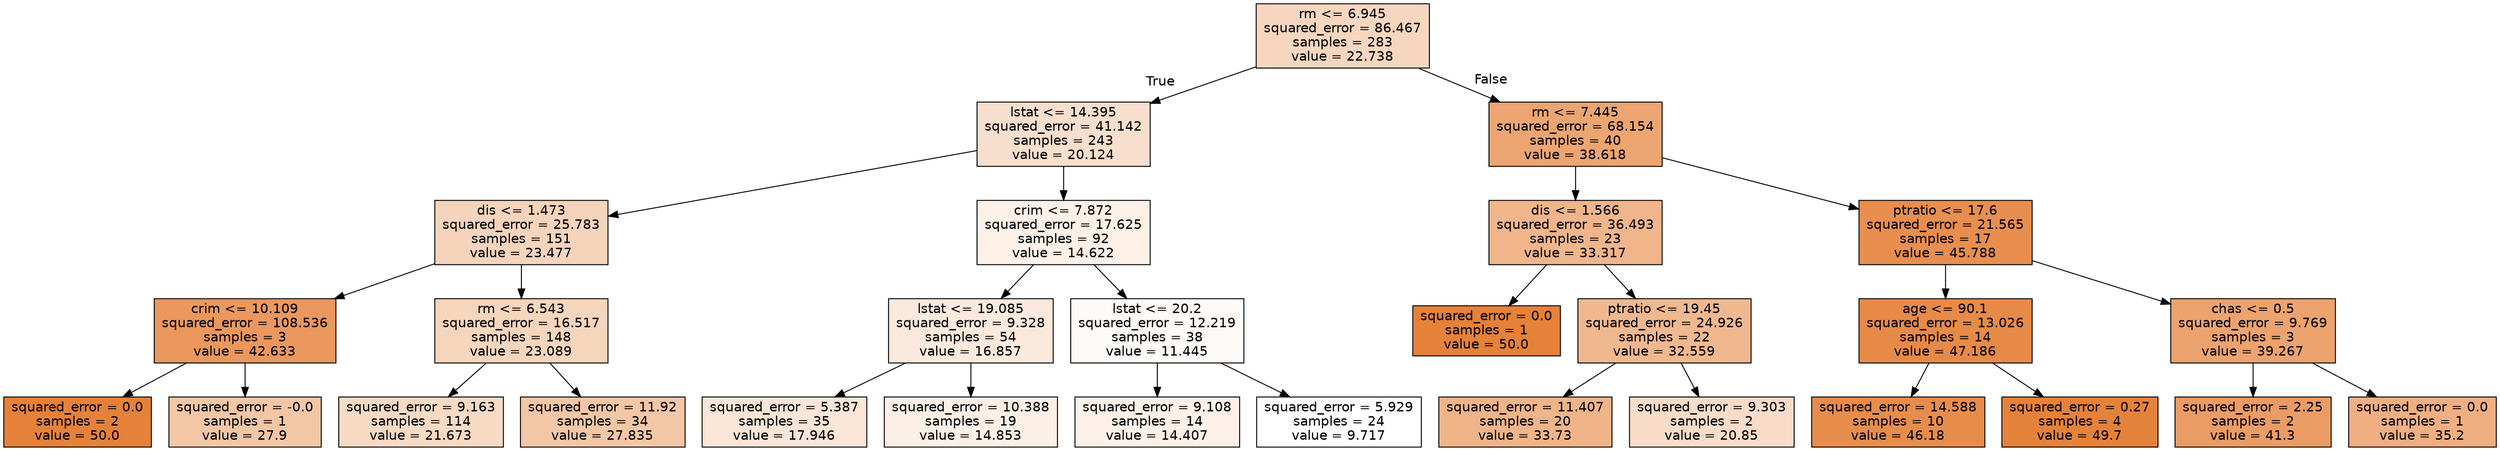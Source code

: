 digraph Tree {
node [shape=box, style="filled", color="black", fontname="helvetica"] ;
edge [fontname="helvetica"] ;
0 [label="rm <= 6.945\nsquared_error = 86.467\nsamples = 283\nvalue = 22.738", fillcolor="#f7d6bf"] ;
1 [label="lstat <= 14.395\nsquared_error = 41.142\nsamples = 243\nvalue = 20.124", fillcolor="#f8decc"] ;
0 -> 1 [labeldistance=2.5, labelangle=45, headlabel="True"] ;
2 [label="dis <= 1.473\nsquared_error = 25.783\nsamples = 151\nvalue = 23.477", fillcolor="#f6d4bb"] ;
1 -> 2 ;
3 [label="crim <= 10.109\nsquared_error = 108.536\nsamples = 3\nvalue = 42.633", fillcolor="#ea985d"] ;
2 -> 3 ;
4 [label="squared_error = 0.0\nsamples = 2\nvalue = 50.0", fillcolor="#e58139"] ;
3 -> 4 ;
5 [label="squared_error = -0.0\nsamples = 1\nvalue = 27.9", fillcolor="#f3c6a6"] ;
3 -> 5 ;
6 [label="rm <= 6.543\nsquared_error = 16.517\nsamples = 148\nvalue = 23.089", fillcolor="#f6d5bd"] ;
2 -> 6 ;
7 [label="squared_error = 9.163\nsamples = 114\nvalue = 21.673", fillcolor="#f7dac4"] ;
6 -> 7 ;
8 [label="squared_error = 11.92\nsamples = 34\nvalue = 27.835", fillcolor="#f3c6a6"] ;
6 -> 8 ;
9 [label="crim <= 7.872\nsquared_error = 17.625\nsamples = 92\nvalue = 14.622", fillcolor="#fcf0e7"] ;
1 -> 9 ;
10 [label="lstat <= 19.085\nsquared_error = 9.328\nsamples = 54\nvalue = 16.857", fillcolor="#fae9dc"] ;
9 -> 10 ;
11 [label="squared_error = 5.387\nsamples = 35\nvalue = 17.946", fillcolor="#fae5d7"] ;
10 -> 11 ;
12 [label="squared_error = 10.388\nsamples = 19\nvalue = 14.853", fillcolor="#fcefe6"] ;
10 -> 12 ;
13 [label="lstat <= 20.2\nsquared_error = 12.219\nsamples = 38\nvalue = 11.445", fillcolor="#fefaf7"] ;
9 -> 13 ;
14 [label="squared_error = 9.108\nsamples = 14\nvalue = 14.407", fillcolor="#fcf0e8"] ;
13 -> 14 ;
15 [label="squared_error = 5.929\nsamples = 24\nvalue = 9.717", fillcolor="#ffffff"] ;
13 -> 15 ;
16 [label="rm <= 7.445\nsquared_error = 68.154\nsamples = 40\nvalue = 38.618", fillcolor="#eca571"] ;
0 -> 16 [labeldistance=2.5, labelangle=-45, headlabel="False"] ;
17 [label="dis <= 1.566\nsquared_error = 36.493\nsamples = 23\nvalue = 33.317", fillcolor="#f0b58b"] ;
16 -> 17 ;
18 [label="squared_error = 0.0\nsamples = 1\nvalue = 50.0", fillcolor="#e58139"] ;
17 -> 18 ;
19 [label="ptratio <= 19.45\nsquared_error = 24.926\nsamples = 22\nvalue = 32.559", fillcolor="#f0b88f"] ;
17 -> 19 ;
20 [label="squared_error = 11.407\nsamples = 20\nvalue = 33.73", fillcolor="#f0b489"] ;
19 -> 20 ;
21 [label="squared_error = 9.303\nsamples = 2\nvalue = 20.85", fillcolor="#f8dcc8"] ;
19 -> 21 ;
22 [label="ptratio <= 17.6\nsquared_error = 21.565\nsamples = 17\nvalue = 45.788", fillcolor="#e88e4e"] ;
16 -> 22 ;
23 [label="age <= 90.1\nsquared_error = 13.026\nsamples = 14\nvalue = 47.186", fillcolor="#e78a47"] ;
22 -> 23 ;
24 [label="squared_error = 14.588\nsamples = 10\nvalue = 46.18", fillcolor="#e78d4c"] ;
23 -> 24 ;
25 [label="squared_error = 0.27\nsamples = 4\nvalue = 49.7", fillcolor="#e5823a"] ;
23 -> 25 ;
26 [label="chas <= 0.5\nsquared_error = 9.769\nsamples = 3\nvalue = 39.267", fillcolor="#eca36e"] ;
22 -> 26 ;
27 [label="squared_error = 2.25\nsamples = 2\nvalue = 41.3", fillcolor="#eb9c64"] ;
26 -> 27 ;
28 [label="squared_error = 0.0\nsamples = 1\nvalue = 35.2", fillcolor="#efaf82"] ;
26 -> 28 ;
}